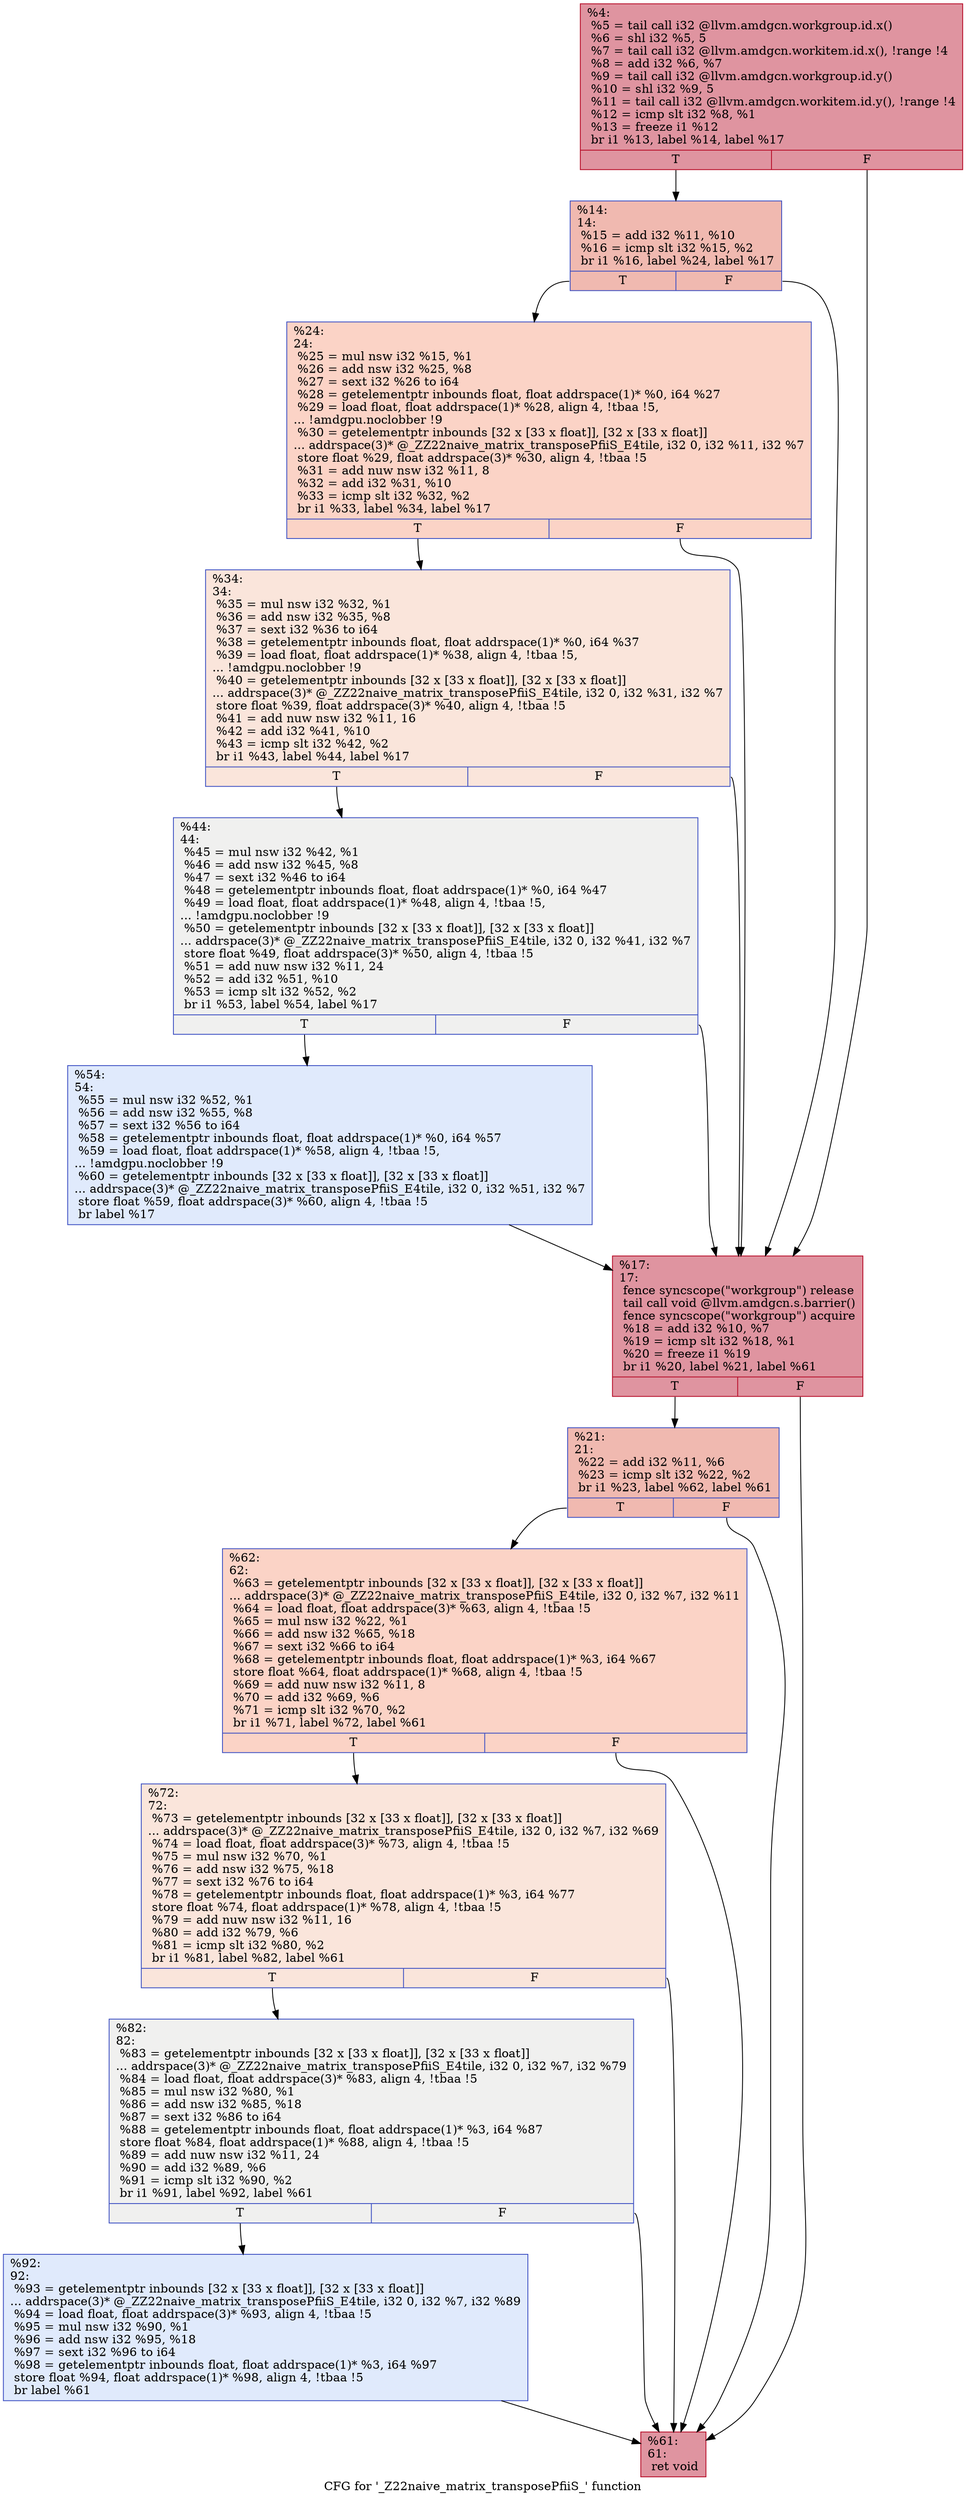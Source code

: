 digraph "CFG for '_Z22naive_matrix_transposePfiiS_' function" {
	label="CFG for '_Z22naive_matrix_transposePfiiS_' function";

	Node0x531ef90 [shape=record,color="#b70d28ff", style=filled, fillcolor="#b70d2870",label="{%4:\l  %5 = tail call i32 @llvm.amdgcn.workgroup.id.x()\l  %6 = shl i32 %5, 5\l  %7 = tail call i32 @llvm.amdgcn.workitem.id.x(), !range !4\l  %8 = add i32 %6, %7\l  %9 = tail call i32 @llvm.amdgcn.workgroup.id.y()\l  %10 = shl i32 %9, 5\l  %11 = tail call i32 @llvm.amdgcn.workitem.id.y(), !range !4\l  %12 = icmp slt i32 %8, %1\l  %13 = freeze i1 %12\l  br i1 %13, label %14, label %17\l|{<s0>T|<s1>F}}"];
	Node0x531ef90:s0 -> Node0x53212c0;
	Node0x531ef90:s1 -> Node0x5321350;
	Node0x53212c0 [shape=record,color="#3d50c3ff", style=filled, fillcolor="#de614d70",label="{%14:\l14:                                               \l  %15 = add i32 %11, %10\l  %16 = icmp slt i32 %15, %2\l  br i1 %16, label %24, label %17\l|{<s0>T|<s1>F}}"];
	Node0x53212c0:s0 -> Node0x53206f0;
	Node0x53212c0:s1 -> Node0x5321350;
	Node0x5321350 [shape=record,color="#b70d28ff", style=filled, fillcolor="#b70d2870",label="{%17:\l17:                                               \l  fence syncscope(\"workgroup\") release\l  tail call void @llvm.amdgcn.s.barrier()\l  fence syncscope(\"workgroup\") acquire\l  %18 = add i32 %10, %7\l  %19 = icmp slt i32 %18, %1\l  %20 = freeze i1 %19\l  br i1 %20, label %21, label %61\l|{<s0>T|<s1>F}}"];
	Node0x5321350:s0 -> Node0x5321b90;
	Node0x5321350:s1 -> Node0x5321c20;
	Node0x5321b90 [shape=record,color="#3d50c3ff", style=filled, fillcolor="#de614d70",label="{%21:\l21:                                               \l  %22 = add i32 %11, %6\l  %23 = icmp slt i32 %22, %2\l  br i1 %23, label %62, label %61\l|{<s0>T|<s1>F}}"];
	Node0x5321b90:s0 -> Node0x5321e80;
	Node0x5321b90:s1 -> Node0x5321c20;
	Node0x53206f0 [shape=record,color="#3d50c3ff", style=filled, fillcolor="#f59c7d70",label="{%24:\l24:                                               \l  %25 = mul nsw i32 %15, %1\l  %26 = add nsw i32 %25, %8\l  %27 = sext i32 %26 to i64\l  %28 = getelementptr inbounds float, float addrspace(1)* %0, i64 %27\l  %29 = load float, float addrspace(1)* %28, align 4, !tbaa !5,\l... !amdgpu.noclobber !9\l  %30 = getelementptr inbounds [32 x [33 x float]], [32 x [33 x float]]\l... addrspace(3)* @_ZZ22naive_matrix_transposePfiiS_E4tile, i32 0, i32 %11, i32 %7\l  store float %29, float addrspace(3)* %30, align 4, !tbaa !5\l  %31 = add nuw nsw i32 %11, 8\l  %32 = add i32 %31, %10\l  %33 = icmp slt i32 %32, %2\l  br i1 %33, label %34, label %17\l|{<s0>T|<s1>F}}"];
	Node0x53206f0:s0 -> Node0x5322530;
	Node0x53206f0:s1 -> Node0x5321350;
	Node0x5322530 [shape=record,color="#3d50c3ff", style=filled, fillcolor="#f4c5ad70",label="{%34:\l34:                                               \l  %35 = mul nsw i32 %32, %1\l  %36 = add nsw i32 %35, %8\l  %37 = sext i32 %36 to i64\l  %38 = getelementptr inbounds float, float addrspace(1)* %0, i64 %37\l  %39 = load float, float addrspace(1)* %38, align 4, !tbaa !5,\l... !amdgpu.noclobber !9\l  %40 = getelementptr inbounds [32 x [33 x float]], [32 x [33 x float]]\l... addrspace(3)* @_ZZ22naive_matrix_transposePfiiS_E4tile, i32 0, i32 %31, i32 %7\l  store float %39, float addrspace(3)* %40, align 4, !tbaa !5\l  %41 = add nuw nsw i32 %11, 16\l  %42 = add i32 %41, %10\l  %43 = icmp slt i32 %42, %2\l  br i1 %43, label %44, label %17\l|{<s0>T|<s1>F}}"];
	Node0x5322530:s0 -> Node0x5323990;
	Node0x5322530:s1 -> Node0x5321350;
	Node0x5323990 [shape=record,color="#3d50c3ff", style=filled, fillcolor="#dedcdb70",label="{%44:\l44:                                               \l  %45 = mul nsw i32 %42, %1\l  %46 = add nsw i32 %45, %8\l  %47 = sext i32 %46 to i64\l  %48 = getelementptr inbounds float, float addrspace(1)* %0, i64 %47\l  %49 = load float, float addrspace(1)* %48, align 4, !tbaa !5,\l... !amdgpu.noclobber !9\l  %50 = getelementptr inbounds [32 x [33 x float]], [32 x [33 x float]]\l... addrspace(3)* @_ZZ22naive_matrix_transposePfiiS_E4tile, i32 0, i32 %41, i32 %7\l  store float %49, float addrspace(3)* %50, align 4, !tbaa !5\l  %51 = add nuw nsw i32 %11, 24\l  %52 = add i32 %51, %10\l  %53 = icmp slt i32 %52, %2\l  br i1 %53, label %54, label %17\l|{<s0>T|<s1>F}}"];
	Node0x5323990:s0 -> Node0x53240b0;
	Node0x5323990:s1 -> Node0x5321350;
	Node0x53240b0 [shape=record,color="#3d50c3ff", style=filled, fillcolor="#b9d0f970",label="{%54:\l54:                                               \l  %55 = mul nsw i32 %52, %1\l  %56 = add nsw i32 %55, %8\l  %57 = sext i32 %56 to i64\l  %58 = getelementptr inbounds float, float addrspace(1)* %0, i64 %57\l  %59 = load float, float addrspace(1)* %58, align 4, !tbaa !5,\l... !amdgpu.noclobber !9\l  %60 = getelementptr inbounds [32 x [33 x float]], [32 x [33 x float]]\l... addrspace(3)* @_ZZ22naive_matrix_transposePfiiS_E4tile, i32 0, i32 %51, i32 %7\l  store float %59, float addrspace(3)* %60, align 4, !tbaa !5\l  br label %17\l}"];
	Node0x53240b0 -> Node0x5321350;
	Node0x5321c20 [shape=record,color="#b70d28ff", style=filled, fillcolor="#b70d2870",label="{%61:\l61:                                               \l  ret void\l}"];
	Node0x5321e80 [shape=record,color="#3d50c3ff", style=filled, fillcolor="#f59c7d70",label="{%62:\l62:                                               \l  %63 = getelementptr inbounds [32 x [33 x float]], [32 x [33 x float]]\l... addrspace(3)* @_ZZ22naive_matrix_transposePfiiS_E4tile, i32 0, i32 %7, i32 %11\l  %64 = load float, float addrspace(3)* %63, align 4, !tbaa !5\l  %65 = mul nsw i32 %22, %1\l  %66 = add nsw i32 %65, %18\l  %67 = sext i32 %66 to i64\l  %68 = getelementptr inbounds float, float addrspace(1)* %3, i64 %67\l  store float %64, float addrspace(1)* %68, align 4, !tbaa !5\l  %69 = add nuw nsw i32 %11, 8\l  %70 = add i32 %69, %6\l  %71 = icmp slt i32 %70, %2\l  br i1 %71, label %72, label %61\l|{<s0>T|<s1>F}}"];
	Node0x5321e80:s0 -> Node0x5324a10;
	Node0x5321e80:s1 -> Node0x5321c20;
	Node0x5324a10 [shape=record,color="#3d50c3ff", style=filled, fillcolor="#f4c5ad70",label="{%72:\l72:                                               \l  %73 = getelementptr inbounds [32 x [33 x float]], [32 x [33 x float]]\l... addrspace(3)* @_ZZ22naive_matrix_transposePfiiS_E4tile, i32 0, i32 %7, i32 %69\l  %74 = load float, float addrspace(3)* %73, align 4, !tbaa !5\l  %75 = mul nsw i32 %70, %1\l  %76 = add nsw i32 %75, %18\l  %77 = sext i32 %76 to i64\l  %78 = getelementptr inbounds float, float addrspace(1)* %3, i64 %77\l  store float %74, float addrspace(1)* %78, align 4, !tbaa !5\l  %79 = add nuw nsw i32 %11, 16\l  %80 = add i32 %79, %6\l  %81 = icmp slt i32 %80, %2\l  br i1 %81, label %82, label %61\l|{<s0>T|<s1>F}}"];
	Node0x5324a10:s0 -> Node0x5322fb0;
	Node0x5324a10:s1 -> Node0x5321c20;
	Node0x5322fb0 [shape=record,color="#3d50c3ff", style=filled, fillcolor="#dedcdb70",label="{%82:\l82:                                               \l  %83 = getelementptr inbounds [32 x [33 x float]], [32 x [33 x float]]\l... addrspace(3)* @_ZZ22naive_matrix_transposePfiiS_E4tile, i32 0, i32 %7, i32 %79\l  %84 = load float, float addrspace(3)* %83, align 4, !tbaa !5\l  %85 = mul nsw i32 %80, %1\l  %86 = add nsw i32 %85, %18\l  %87 = sext i32 %86 to i64\l  %88 = getelementptr inbounds float, float addrspace(1)* %3, i64 %87\l  store float %84, float addrspace(1)* %88, align 4, !tbaa !5\l  %89 = add nuw nsw i32 %11, 24\l  %90 = add i32 %89, %6\l  %91 = icmp slt i32 %90, %2\l  br i1 %91, label %92, label %61\l|{<s0>T|<s1>F}}"];
	Node0x5322fb0:s0 -> Node0x53259c0;
	Node0x5322fb0:s1 -> Node0x5321c20;
	Node0x53259c0 [shape=record,color="#3d50c3ff", style=filled, fillcolor="#b9d0f970",label="{%92:\l92:                                               \l  %93 = getelementptr inbounds [32 x [33 x float]], [32 x [33 x float]]\l... addrspace(3)* @_ZZ22naive_matrix_transposePfiiS_E4tile, i32 0, i32 %7, i32 %89\l  %94 = load float, float addrspace(3)* %93, align 4, !tbaa !5\l  %95 = mul nsw i32 %90, %1\l  %96 = add nsw i32 %95, %18\l  %97 = sext i32 %96 to i64\l  %98 = getelementptr inbounds float, float addrspace(1)* %3, i64 %97\l  store float %94, float addrspace(1)* %98, align 4, !tbaa !5\l  br label %61\l}"];
	Node0x53259c0 -> Node0x5321c20;
}
